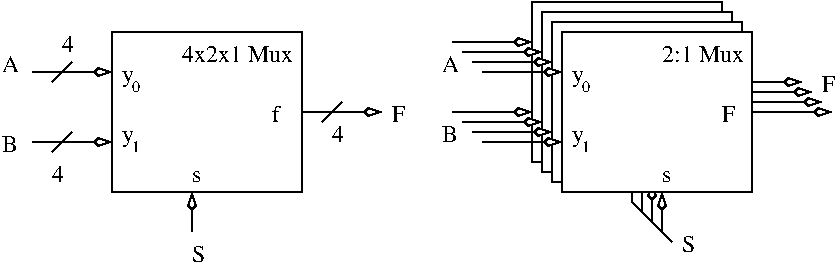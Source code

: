 #FIG 3.2
Landscape
Center
Inches
Letter
100.00
Single
-2
1200 2
6 6600 2400 6750 2625
4 0 0 100 0 0 8 0.0000 4 75 60 6675 2625 1\001
4 0 0 100 0 0 12 0.0000 4 135 90 6600 2550 y\001
-6
6 6600 1950 6750 2175
4 0 0 100 0 0 12 0.0000 4 135 90 6600 2100 y\001
4 0 0 100 0 0 8 0.0000 4 75 60 6675 2175 0\001
-6
6 3225 2400 3375 2625
4 0 0 100 0 0 8 0.0000 4 75 60 3300 2625 1\001
4 0 0 100 0 0 12 0.0000 4 135 90 3225 2550 y\001
-6
6 3225 1950 3375 2175
4 0 0 100 0 0 12 0.0000 4 135 90 3225 2100 y\001
4 0 0 100 0 0 8 0.0000 4 75 60 3300 2175 0\001
-6
2 1 0 1 0 7 100 0 -1 0.000 0 0 -1 0 0 2
	 7050 3000 7350 3300
2 1 0 1 0 7 100 0 -1 0.000 0 0 -1 1 0 2
	3 0 1.00 60.00 120.00
	 7950 2325 8550 2325
2 1 0 1 0 7 100 0 -1 0.000 0 0 -1 1 0 2
	3 0 1.00 60.00 120.00
	 5925 2550 6525 2550
2 1 0 1 0 7 100 0 -1 0.000 0 0 -1 1 0 2
	3 0 1.00 60.00 120.00
	 5925 2025 6525 2025
2 2 0 1 0 7 102 0 20 0.000 0 0 -1 0 0 5
	 6525 1725 7950 1725 7950 2925 6525 2925 6525 1725
2 1 0 1 0 7 105 0 -1 0.000 0 0 -1 1 0 2
	3 0 1.00 60.00 120.00
	 7875 2250 8475 2250
2 1 0 1 0 7 100 0 -1 0.000 0 0 -1 1 0 2
	3 0 1.00 60.00 120.00
	 5850 2475 6450 2475
2 1 0 1 0 7 100 0 -1 0.000 0 0 -1 1 0 2
	3 0 1.00 60.00 120.00
	 5850 1950 6450 1950
2 1 0 1 0 7 105 0 -1 0.000 0 0 -1 1 0 2
	3 0 1.00 60.00 120.00
	 7200 3150 7200 2850
2 1 0 1 0 7 110 0 -1 0.000 0 0 -1 1 0 2
	3 0 1.00 60.00 120.00
	 7800 2175 8400 2175
2 1 0 1 0 7 100 0 -1 0.000 0 0 -1 1 0 2
	3 0 1.00 60.00 120.00
	 5775 2400 6375 2400
2 1 0 1 0 7 100 0 -1 0.000 0 0 -1 1 0 2
	3 0 1.00 60.00 120.00
	 5775 1875 6375 1875
2 1 0 1 0 7 115 0 -1 0.000 0 0 -1 1 0 2
	3 0 1.00 60.00 120.00
	 7725 2100 8325 2100
2 1 0 1 0 7 100 0 -1 0.000 0 0 -1 1 0 2
	3 0 1.00 60.00 120.00
	 5700 2325 6300 2325
2 1 0 1 0 7 100 0 -1 0.000 0 0 -1 1 0 2
	3 0 1.00 60.00 120.00
	 5700 1800 6300 1800
2 1 0 1 0 7 100 0 -1 0.000 0 0 -1 1 0 2
	3 0 1.00 60.00 120.00
	 7275 3225 7275 2925
2 1 0 1 0 7 110 0 -1 0.000 0 0 -1 1 0 2
	3 0 1.00 60.00 120.00
	 7125 3075 7125 2775
2 1 0 1 0 7 115 0 -1 0.000 0 0 -1 1 0 2
	3 0 1.00 60.00 120.00
	 7050 3000 7050 2700
2 2 0 1 0 7 110 0 20 0.000 0 0 -1 0 0 5
	 6375 1575 7800 1575 7800 2775 6375 2775 6375 1575
2 2 0 1 0 7 105 0 20 0.000 0 0 -1 0 0 5
	 6450 1650 7875 1650 7875 2850 6450 2850 6450 1650
2 2 0 1 0 7 115 0 20 0.000 0 0 -1 0 0 5
	 6300 1500 7725 1500 7725 2700 6300 2700 6300 1500
2 2 0 1 0 7 100 0 -1 0.000 0 0 -1 0 0 5
	 3150 1725 4575 1725 4575 2925 3150 2925 3150 1725
2 1 0 1 0 7 100 0 -1 0.000 0 0 -1 1 0 2
	3 0 1.00 60.00 120.00
	 4575 2325 5175 2325
2 1 0 1 0 7 100 0 -1 0.000 0 0 -1 1 0 2
	3 0 1.00 60.00 120.00
	 2550 2550 3150 2550
2 1 0 1 0 7 100 0 -1 0.000 0 0 -1 1 0 2
	3 0 1.00 60.00 120.00
	 2550 2025 3150 2025
2 1 0 1 0 7 100 0 -1 0.000 0 0 -1 0 0 2
	 4875 2250 4725 2400
2 1 0 1 0 7 100 0 -1 0.000 0 0 -1 0 0 2
	 2850 2475 2700 2625
2 1 0 1 0 7 100 0 -1 0.000 0 0 -1 0 0 2
	 2850 1950 2700 2100
2 1 0 1 0 7 100 0 -1 0.000 0 0 -1 1 0 2
	3 0 1.00 60.00 120.00
	 3750 3225 3750 2925
4 0 0 100 0 0 12 0.0000 4 135 105 7725 2400 F\001
4 0 0 100 0 0 12 0.0000 4 135 615 7275 1950 2:1 Mux\001
4 0 0 100 0 0 12 0.0000 4 135 135 5625 2025 A\001
4 0 0 100 0 0 12 0.0000 4 135 120 5625 2550 B\001
4 0 0 100 0 0 12 0.0000 4 135 105 8475 2175 F\001
4 0 0 100 0 0 12 0.0000 4 135 105 7425 3375 S\001
4 0 0 100 0 0 12 0.0000 4 90 90 7275 2850 s\001
4 0 0 100 0 0 12 0.0000 4 135 60 4350 2400 f\001
4 0 0 100 0 0 12 0.0000 4 135 840 3675 1950 4x2x1 Mux\001
4 0 0 100 0 0 12 0.0000 4 135 90 2775 1875 4\001
4 0 0 100 0 0 12 0.0000 4 135 90 4800 2550 4\001
4 0 0 100 0 0 12 0.0000 4 135 90 2700 2850 4\001
4 0 0 100 0 0 12 0.0000 4 135 120 2325 2625 B\001
4 0 0 100 0 0 12 0.0000 4 135 135 2325 2025 A\001
4 0 0 100 0 0 12 0.0000 4 135 105 5250 2400 F\001
4 0 0 100 0 0 12 0.0000 4 135 105 3750 3450 S\001
4 0 0 100 0 0 12 0.0000 4 90 90 3750 2850 s\001
